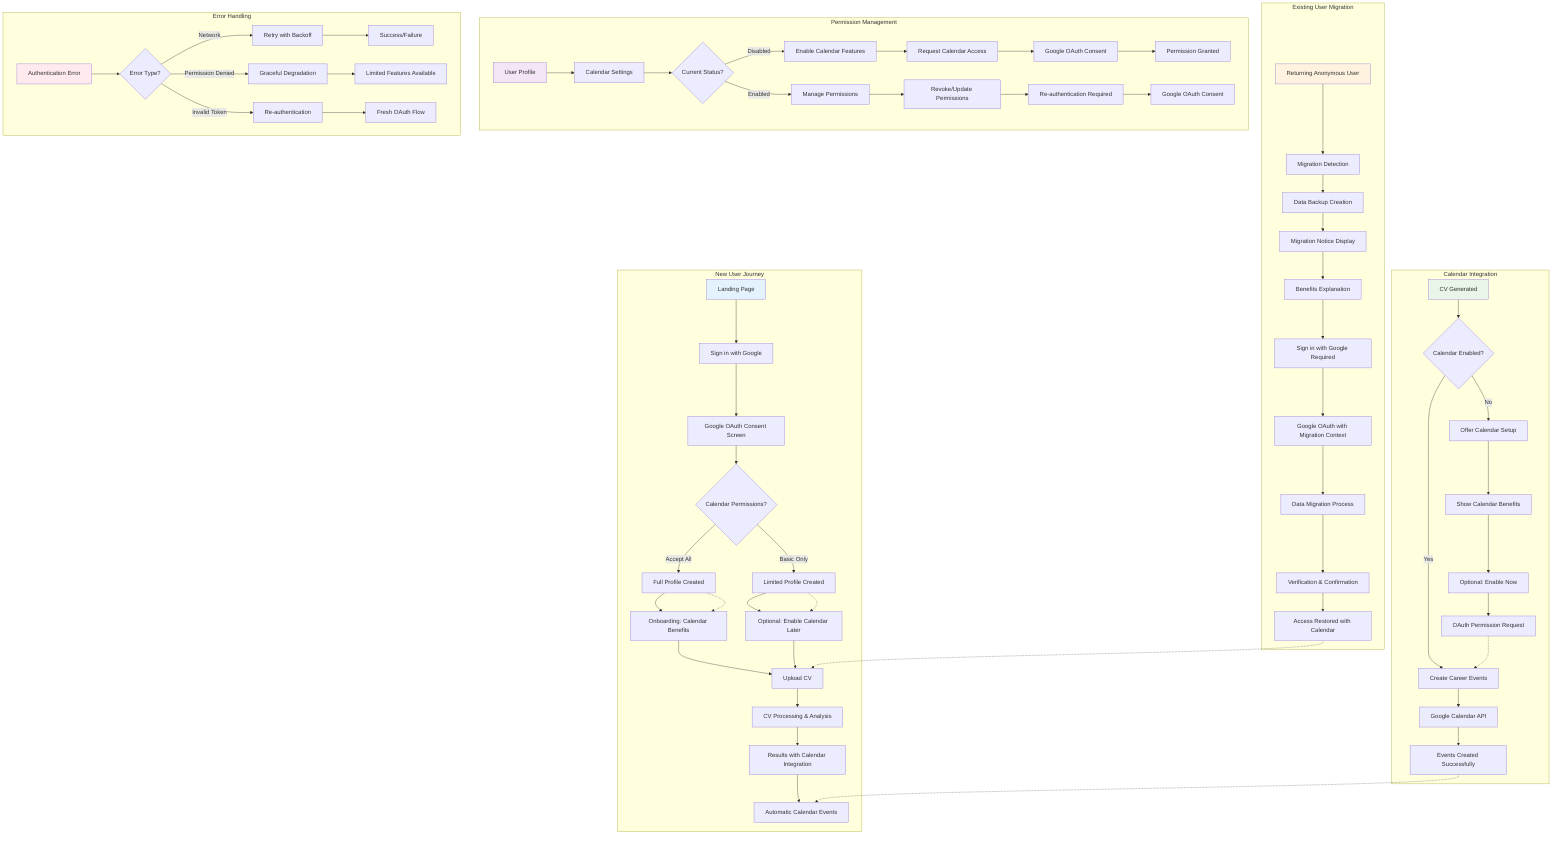 flowchart TD
    %% New User Flow
    subgraph "New User Journey"
        A[Landing Page] --> B[Sign in with Google]
        B --> C[Google OAuth Consent Screen]
        C --> D{Calendar Permissions?}
        D -->|Accept All| E[Full Profile Created]
        D -->|Basic Only| F[Limited Profile Created]
        E --> G[Onboarding: Calendar Benefits]
        F --> H[Optional: Enable Calendar Later]
        G --> I[Upload CV]
        H --> I
        I --> J[CV Processing & Analysis]
        J --> K[Results with Calendar Integration]
        K --> L[Automatic Calendar Events]
    end

    %% Existing User Migration Flow
    subgraph "Existing User Migration"
        M[Returning Anonymous User] --> N[Migration Detection]
        N --> O[Data Backup Creation]
        O --> P[Migration Notice Display]
        P --> Q[Benefits Explanation]
        Q --> R[Sign in with Google Required]
        R --> S[Google OAuth with Migration Context]
        S --> T[Data Migration Process]
        T --> U[Verification & Confirmation]
        U --> V[Access Restored with Calendar]
    end

    %% Permission Management Flow
    subgraph "Permission Management"
        W[User Profile] --> X[Calendar Settings]
        X --> Y{Current Status?}
        Y -->|Enabled| Z[Manage Permissions]
        Y -->|Disabled| AA[Enable Calendar Features]
        Z --> BB[Revoke/Update Permissions]
        AA --> CC[Request Calendar Access]
        CC --> DD[Google OAuth Consent]
        DD --> EE[Permission Granted]
        BB --> FF[Re-authentication Required]
        FF --> GG[Google OAuth Consent]
    end

    %% Error Handling Flow
    subgraph "Error Handling"
        HH[Authentication Error] --> II{Error Type?}
        II -->|Network| JJ[Retry with Backoff]
        II -->|Permission Denied| KK[Graceful Degradation]
        II -->|Invalid Token| LL[Re-authentication]
        JJ --> MM[Success/Failure]
        KK --> NN[Limited Features Available]
        LL --> OO[Fresh OAuth Flow]
    end

    %% Calendar Integration Flow
    subgraph "Calendar Integration"
        PP[CV Generated] --> QQ{Calendar Enabled?}
        QQ -->|Yes| RR[Create Career Events]
        QQ -->|No| SS[Offer Calendar Setup]
        RR --> TT[Google Calendar API]
        TT --> UU[Events Created Successfully]
        SS --> VV[Show Calendar Benefits]
        VV --> WW[Optional: Enable Now]
        WW --> XX[OAuth Permission Request]
    end

    %% Styling
    style A fill:#e3f2fd
    style M fill:#fff3e0
    style W fill:#f3e5f5
    style HH fill:#ffebee
    style PP fill:#e8f5e8

    %% Flow connections
    E -.-> G
    F -.-> H
    V -.-> I
    UU -.-> L
    XX -.-> RR